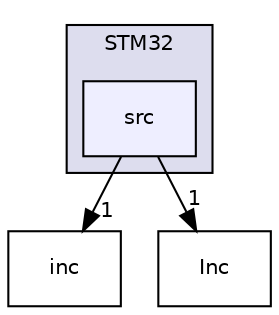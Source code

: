 digraph "C:/Users/hendrick.goncalves/Documents/GenericPushButton_Doxygne/Generic_Push_Button/Drivers/Utils/STM32/src" {
  compound=true
  node [ fontsize="10", fontname="Helvetica"];
  edge [ labelfontsize="10", labelfontname="Helvetica"];
  subgraph clusterdir_f1cf4040363d004196423137bc0dadd5 {
    graph [ bgcolor="#ddddee", pencolor="black", label="STM32" fontname="Helvetica", fontsize="10", URL="dir_f1cf4040363d004196423137bc0dadd5.html"]
  dir_31826bc6565d35c6e641df929b4c0b11 [shape=box, label="src", style="filled", fillcolor="#eeeeff", pencolor="black", URL="dir_31826bc6565d35c6e641df929b4c0b11.html"];
  }
  dir_6bbcccdc919d1ce201e0f6647bdcdc9a [shape=box label="inc" URL="dir_6bbcccdc919d1ce201e0f6647bdcdc9a.html"];
  dir_ffee91cc668c9e471950db577f2ca9ad [shape=box label="Inc" URL="dir_ffee91cc668c9e471950db577f2ca9ad.html"];
  dir_31826bc6565d35c6e641df929b4c0b11->dir_6bbcccdc919d1ce201e0f6647bdcdc9a [headlabel="1", labeldistance=1.5 headhref="dir_000015_000014.html"];
  dir_31826bc6565d35c6e641df929b4c0b11->dir_ffee91cc668c9e471950db577f2ca9ad [headlabel="1", labeldistance=1.5 headhref="dir_000015_000016.html"];
}
